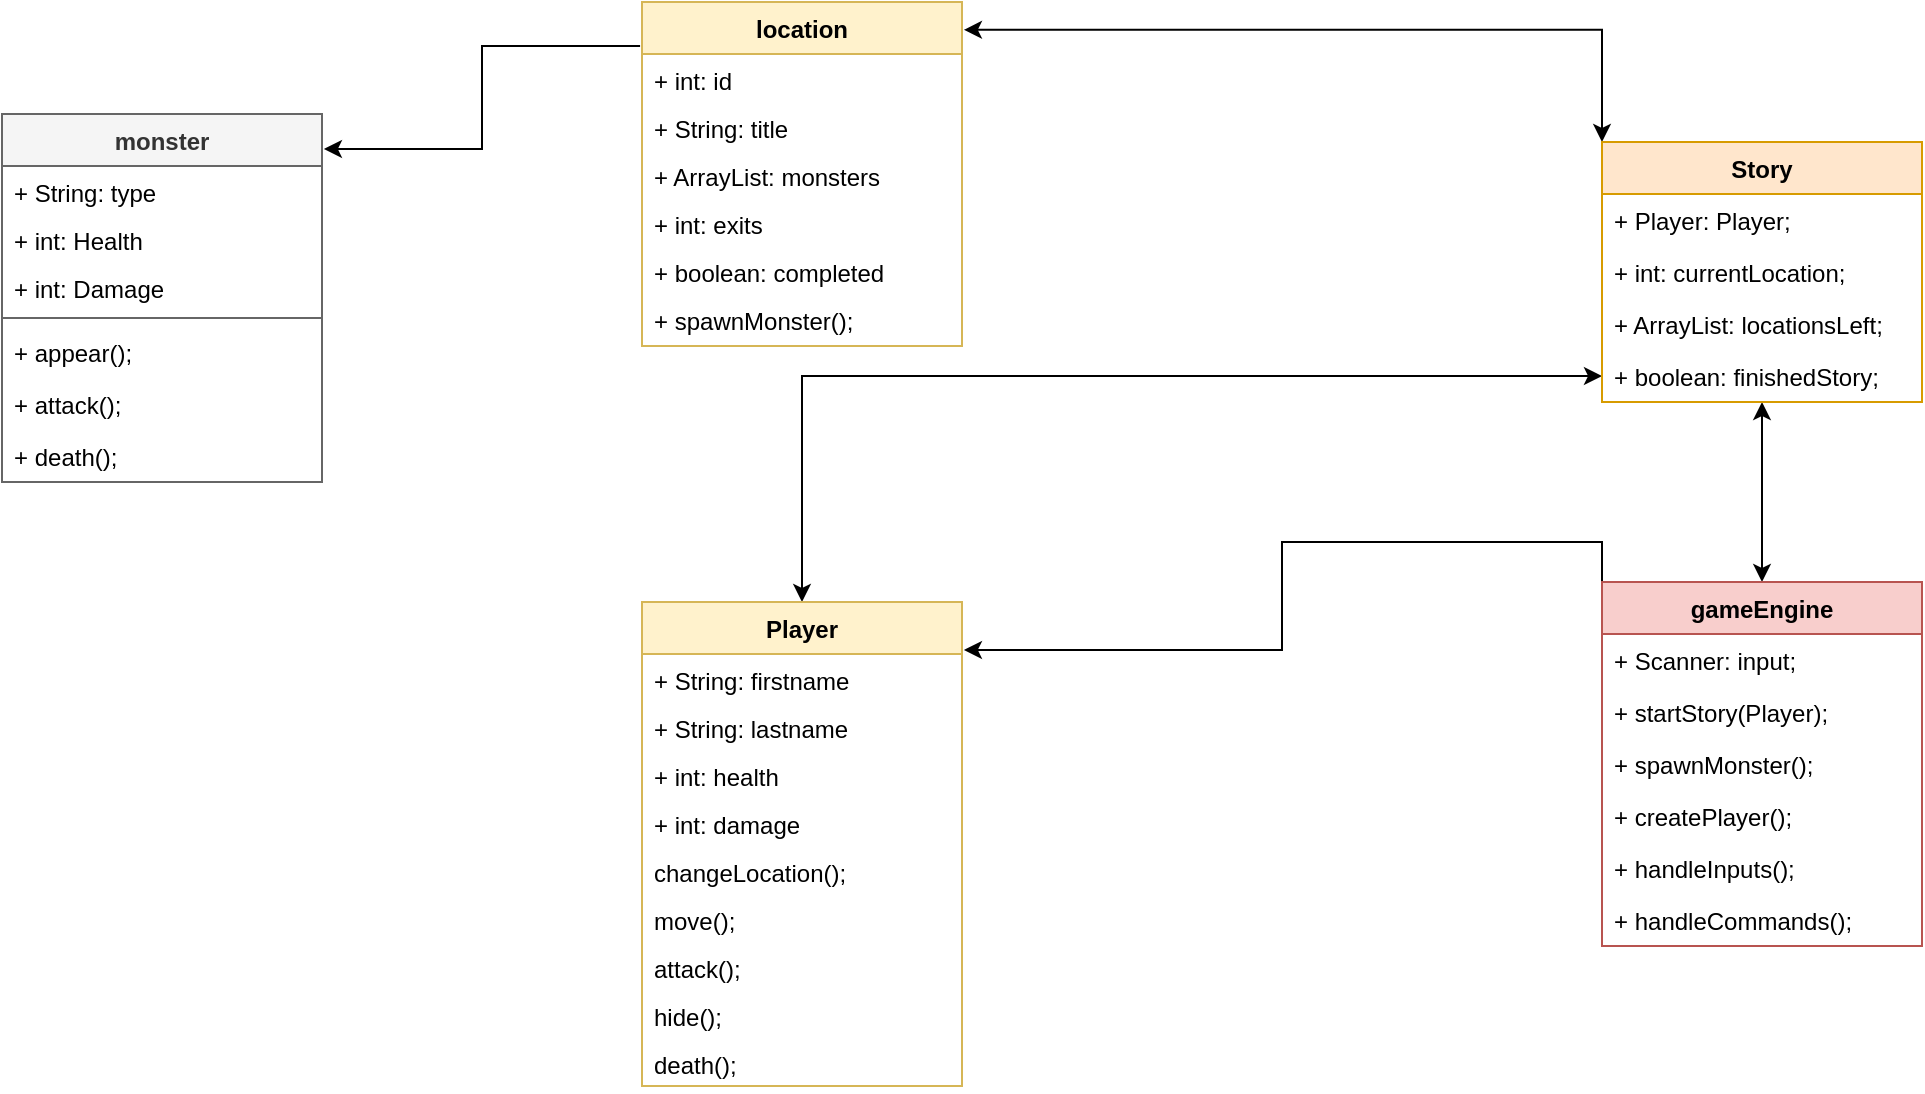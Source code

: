 <mxfile version="20.8.13" type="device"><diagram name="Seite-1" id="9ebqjRjKR0JVEA_qRsQZ"><mxGraphModel dx="2261" dy="774" grid="1" gridSize="10" guides="1" tooltips="1" connect="1" arrows="1" fold="1" page="1" pageScale="1" pageWidth="827" pageHeight="1169" math="0" shadow="0"><root><mxCell id="0"/><mxCell id="1" parent="0"/><mxCell id="UeqxOeZzToUSJ9laM-8v-1" value="monster" style="swimlane;fontStyle=1;align=center;verticalAlign=top;childLayout=stackLayout;horizontal=1;startSize=26;horizontalStack=0;resizeParent=1;resizeParentMax=0;resizeLast=0;collapsible=1;marginBottom=0;fillColor=#f5f5f5;fontColor=#333333;strokeColor=#666666;" vertex="1" parent="1"><mxGeometry x="-120" y="606" width="160" height="184" as="geometry"/></mxCell><mxCell id="UeqxOeZzToUSJ9laM-8v-2" value="+ String: type" style="text;strokeColor=none;fillColor=none;align=left;verticalAlign=top;spacingLeft=4;spacingRight=4;overflow=hidden;rotatable=0;points=[[0,0.5],[1,0.5]];portConstraint=eastwest;" vertex="1" parent="UeqxOeZzToUSJ9laM-8v-1"><mxGeometry y="26" width="160" height="24" as="geometry"/></mxCell><mxCell id="UeqxOeZzToUSJ9laM-8v-5" value="+ int: Health" style="text;strokeColor=none;fillColor=none;align=left;verticalAlign=top;spacingLeft=4;spacingRight=4;overflow=hidden;rotatable=0;points=[[0,0.5],[1,0.5]];portConstraint=eastwest;" vertex="1" parent="UeqxOeZzToUSJ9laM-8v-1"><mxGeometry y="50" width="160" height="24" as="geometry"/></mxCell><mxCell id="UeqxOeZzToUSJ9laM-8v-6" value="+ int: Damage" style="text;strokeColor=none;fillColor=none;align=left;verticalAlign=top;spacingLeft=4;spacingRight=4;overflow=hidden;rotatable=0;points=[[0,0.5],[1,0.5]];portConstraint=eastwest;" vertex="1" parent="UeqxOeZzToUSJ9laM-8v-1"><mxGeometry y="74" width="160" height="24" as="geometry"/></mxCell><mxCell id="UeqxOeZzToUSJ9laM-8v-3" value="" style="line;strokeWidth=1;fillColor=none;align=left;verticalAlign=middle;spacingTop=-1;spacingLeft=3;spacingRight=3;rotatable=0;labelPosition=right;points=[];portConstraint=eastwest;strokeColor=inherit;" vertex="1" parent="UeqxOeZzToUSJ9laM-8v-1"><mxGeometry y="98" width="160" height="8" as="geometry"/></mxCell><mxCell id="UeqxOeZzToUSJ9laM-8v-4" value="+ appear();&#xA;" style="text;strokeColor=none;fillColor=none;align=left;verticalAlign=top;spacingLeft=4;spacingRight=4;overflow=hidden;rotatable=0;points=[[0,0.5],[1,0.5]];portConstraint=eastwest;" vertex="1" parent="UeqxOeZzToUSJ9laM-8v-1"><mxGeometry y="106" width="160" height="26" as="geometry"/></mxCell><mxCell id="UeqxOeZzToUSJ9laM-8v-7" value="+ attack();&#xA;" style="text;strokeColor=none;fillColor=none;align=left;verticalAlign=top;spacingLeft=4;spacingRight=4;overflow=hidden;rotatable=0;points=[[0,0.5],[1,0.5]];portConstraint=eastwest;" vertex="1" parent="UeqxOeZzToUSJ9laM-8v-1"><mxGeometry y="132" width="160" height="26" as="geometry"/></mxCell><mxCell id="UeqxOeZzToUSJ9laM-8v-120" value="+ death();&#xA;" style="text;strokeColor=none;fillColor=none;align=left;verticalAlign=top;spacingLeft=4;spacingRight=4;overflow=hidden;rotatable=0;points=[[0,0.5],[1,0.5]];portConstraint=eastwest;" vertex="1" parent="UeqxOeZzToUSJ9laM-8v-1"><mxGeometry y="158" width="160" height="26" as="geometry"/></mxCell><mxCell id="UeqxOeZzToUSJ9laM-8v-119" style="edgeStyle=orthogonalEdgeStyle;rounded=0;orthogonalLoop=1;jettySize=auto;html=1;exitX=-0.006;exitY=-0.167;exitDx=0;exitDy=0;entryX=1.006;entryY=0.095;entryDx=0;entryDy=0;entryPerimeter=0;startArrow=none;startFill=0;exitPerimeter=0;" edge="1" parent="1" source="UeqxOeZzToUSJ9laM-8v-17" target="UeqxOeZzToUSJ9laM-8v-1"><mxGeometry relative="1" as="geometry"/></mxCell><mxCell id="UeqxOeZzToUSJ9laM-8v-16" value="location" style="swimlane;fontStyle=1;align=center;verticalAlign=top;childLayout=stackLayout;horizontal=1;startSize=26;horizontalStack=0;resizeParent=1;resizeParentMax=0;resizeLast=0;collapsible=1;marginBottom=0;fillColor=#fff2cc;strokeColor=#d6b656;" vertex="1" parent="1"><mxGeometry x="200" y="550" width="160" height="172" as="geometry"/></mxCell><mxCell id="UeqxOeZzToUSJ9laM-8v-17" value="+ int: id" style="text;strokeColor=none;fillColor=none;align=left;verticalAlign=top;spacingLeft=4;spacingRight=4;overflow=hidden;rotatable=0;points=[[0,0.5],[1,0.5]];portConstraint=eastwest;" vertex="1" parent="UeqxOeZzToUSJ9laM-8v-16"><mxGeometry y="26" width="160" height="24" as="geometry"/></mxCell><mxCell id="UeqxOeZzToUSJ9laM-8v-18" value="+ String: title" style="text;strokeColor=none;fillColor=none;align=left;verticalAlign=top;spacingLeft=4;spacingRight=4;overflow=hidden;rotatable=0;points=[[0,0.5],[1,0.5]];portConstraint=eastwest;" vertex="1" parent="UeqxOeZzToUSJ9laM-8v-16"><mxGeometry y="50" width="160" height="24" as="geometry"/></mxCell><mxCell id="UeqxOeZzToUSJ9laM-8v-54" value="+ ArrayList: monsters" style="text;strokeColor=none;fillColor=none;align=left;verticalAlign=top;spacingLeft=4;spacingRight=4;overflow=hidden;rotatable=0;points=[[0,0.5],[1,0.5]];portConstraint=eastwest;" vertex="1" parent="UeqxOeZzToUSJ9laM-8v-16"><mxGeometry y="74" width="160" height="24" as="geometry"/></mxCell><mxCell id="UeqxOeZzToUSJ9laM-8v-59" value="+ int: exits" style="text;strokeColor=none;fillColor=none;align=left;verticalAlign=top;spacingLeft=4;spacingRight=4;overflow=hidden;rotatable=0;points=[[0,0.5],[1,0.5]];portConstraint=eastwest;" vertex="1" parent="UeqxOeZzToUSJ9laM-8v-16"><mxGeometry y="98" width="160" height="24" as="geometry"/></mxCell><mxCell id="UeqxOeZzToUSJ9laM-8v-32" value="+ boolean: completed" style="text;strokeColor=none;fillColor=none;align=left;verticalAlign=top;spacingLeft=4;spacingRight=4;overflow=hidden;rotatable=0;points=[[0,0.5],[1,0.5]];portConstraint=eastwest;" vertex="1" parent="UeqxOeZzToUSJ9laM-8v-16"><mxGeometry y="122" width="160" height="24" as="geometry"/></mxCell><mxCell id="UeqxOeZzToUSJ9laM-8v-97" value="+ spawnMonster();&#xA;" style="text;strokeColor=none;fillColor=none;align=left;verticalAlign=top;spacingLeft=4;spacingRight=4;overflow=hidden;rotatable=0;points=[[0,0.5],[1,0.5]];portConstraint=eastwest;" vertex="1" parent="UeqxOeZzToUSJ9laM-8v-16"><mxGeometry y="146" width="160" height="26" as="geometry"/></mxCell><mxCell id="UeqxOeZzToUSJ9laM-8v-121" style="edgeStyle=orthogonalEdgeStyle;rounded=0;orthogonalLoop=1;jettySize=auto;html=1;exitX=0;exitY=0;exitDx=0;exitDy=0;entryX=1.006;entryY=0.099;entryDx=0;entryDy=0;entryPerimeter=0;startArrow=none;startFill=0;" edge="1" parent="1" source="UeqxOeZzToUSJ9laM-8v-23" target="UeqxOeZzToUSJ9laM-8v-37"><mxGeometry relative="1" as="geometry"/></mxCell><mxCell id="UeqxOeZzToUSJ9laM-8v-122" style="edgeStyle=orthogonalEdgeStyle;rounded=0;orthogonalLoop=1;jettySize=auto;html=1;exitX=0.5;exitY=0;exitDx=0;exitDy=0;entryX=0.5;entryY=1;entryDx=0;entryDy=0;startArrow=classic;startFill=1;" edge="1" parent="1" source="UeqxOeZzToUSJ9laM-8v-23" target="UeqxOeZzToUSJ9laM-8v-78"><mxGeometry relative="1" as="geometry"/></mxCell><mxCell id="UeqxOeZzToUSJ9laM-8v-23" value="gameEngine" style="swimlane;fontStyle=1;align=center;verticalAlign=top;childLayout=stackLayout;horizontal=1;startSize=26;horizontalStack=0;resizeParent=1;resizeParentMax=0;resizeLast=0;collapsible=1;marginBottom=0;fillColor=#f8cecc;strokeColor=#b85450;" vertex="1" parent="1"><mxGeometry x="680" y="840" width="160" height="182" as="geometry"/></mxCell><mxCell id="UeqxOeZzToUSJ9laM-8v-123" value="+ Scanner: input;&#xA;" style="text;strokeColor=none;fillColor=none;align=left;verticalAlign=top;spacingLeft=4;spacingRight=4;overflow=hidden;rotatable=0;points=[[0,0.5],[1,0.5]];portConstraint=eastwest;" vertex="1" parent="UeqxOeZzToUSJ9laM-8v-23"><mxGeometry y="26" width="160" height="26" as="geometry"/></mxCell><mxCell id="UeqxOeZzToUSJ9laM-8v-112" value="+ startStory(Player);" style="text;strokeColor=none;fillColor=none;align=left;verticalAlign=top;spacingLeft=4;spacingRight=4;overflow=hidden;rotatable=0;points=[[0,0.5],[1,0.5]];portConstraint=eastwest;" vertex="1" parent="UeqxOeZzToUSJ9laM-8v-23"><mxGeometry y="52" width="160" height="26" as="geometry"/></mxCell><mxCell id="UeqxOeZzToUSJ9laM-8v-28" value="+ spawnMonster();&#xA;" style="text;strokeColor=none;fillColor=none;align=left;verticalAlign=top;spacingLeft=4;spacingRight=4;overflow=hidden;rotatable=0;points=[[0,0.5],[1,0.5]];portConstraint=eastwest;" vertex="1" parent="UeqxOeZzToUSJ9laM-8v-23"><mxGeometry y="78" width="160" height="26" as="geometry"/></mxCell><mxCell id="UeqxOeZzToUSJ9laM-8v-29" value="+ createPlayer();&#xA;" style="text;strokeColor=none;fillColor=none;align=left;verticalAlign=top;spacingLeft=4;spacingRight=4;overflow=hidden;rotatable=0;points=[[0,0.5],[1,0.5]];portConstraint=eastwest;" vertex="1" parent="UeqxOeZzToUSJ9laM-8v-23"><mxGeometry y="104" width="160" height="26" as="geometry"/></mxCell><mxCell id="UeqxOeZzToUSJ9laM-8v-41" value="+ handleInputs();&#xA;" style="text;strokeColor=none;fillColor=none;align=left;verticalAlign=top;spacingLeft=4;spacingRight=4;overflow=hidden;rotatable=0;points=[[0,0.5],[1,0.5]];portConstraint=eastwest;" vertex="1" parent="UeqxOeZzToUSJ9laM-8v-23"><mxGeometry y="130" width="160" height="26" as="geometry"/></mxCell><mxCell id="UeqxOeZzToUSJ9laM-8v-42" value="+ handleCommands();&#xA;" style="text;strokeColor=none;fillColor=none;align=left;verticalAlign=top;spacingLeft=4;spacingRight=4;overflow=hidden;rotatable=0;points=[[0,0.5],[1,0.5]];portConstraint=eastwest;" vertex="1" parent="UeqxOeZzToUSJ9laM-8v-23"><mxGeometry y="156" width="160" height="26" as="geometry"/></mxCell><mxCell id="UeqxOeZzToUSJ9laM-8v-124" style="edgeStyle=orthogonalEdgeStyle;rounded=0;orthogonalLoop=1;jettySize=auto;html=1;exitX=0.5;exitY=0;exitDx=0;exitDy=0;entryX=0;entryY=0.5;entryDx=0;entryDy=0;startArrow=classic;startFill=1;" edge="1" parent="1" source="UeqxOeZzToUSJ9laM-8v-37" target="UeqxOeZzToUSJ9laM-8v-88"><mxGeometry relative="1" as="geometry"/></mxCell><mxCell id="UeqxOeZzToUSJ9laM-8v-37" value="Player" style="swimlane;fontStyle=1;align=center;verticalAlign=top;childLayout=stackLayout;horizontal=1;startSize=26;horizontalStack=0;resizeParent=1;resizeParentMax=0;resizeLast=0;collapsible=1;marginBottom=0;fillColor=#fff2cc;strokeColor=#d6b656;" vertex="1" parent="1"><mxGeometry x="200" y="850" width="160" height="242" as="geometry"/></mxCell><mxCell id="UeqxOeZzToUSJ9laM-8v-38" value="+ String: firstname" style="text;strokeColor=none;fillColor=none;align=left;verticalAlign=top;spacingLeft=4;spacingRight=4;overflow=hidden;rotatable=0;points=[[0,0.5],[1,0.5]];portConstraint=eastwest;" vertex="1" parent="UeqxOeZzToUSJ9laM-8v-37"><mxGeometry y="26" width="160" height="24" as="geometry"/></mxCell><mxCell id="UeqxOeZzToUSJ9laM-8v-39" value="+ String: lastname" style="text;strokeColor=none;fillColor=none;align=left;verticalAlign=top;spacingLeft=4;spacingRight=4;overflow=hidden;rotatable=0;points=[[0,0.5],[1,0.5]];portConstraint=eastwest;" vertex="1" parent="UeqxOeZzToUSJ9laM-8v-37"><mxGeometry y="50" width="160" height="24" as="geometry"/></mxCell><mxCell id="UeqxOeZzToUSJ9laM-8v-40" value="+ int: health" style="text;strokeColor=none;fillColor=none;align=left;verticalAlign=top;spacingLeft=4;spacingRight=4;overflow=hidden;rotatable=0;points=[[0,0.5],[1,0.5]];portConstraint=eastwest;" vertex="1" parent="UeqxOeZzToUSJ9laM-8v-37"><mxGeometry y="74" width="160" height="24" as="geometry"/></mxCell><mxCell id="UeqxOeZzToUSJ9laM-8v-45" value="+ int: damage" style="text;strokeColor=none;fillColor=none;align=left;verticalAlign=top;spacingLeft=4;spacingRight=4;overflow=hidden;rotatable=0;points=[[0,0.5],[1,0.5]];portConstraint=eastwest;" vertex="1" parent="UeqxOeZzToUSJ9laM-8v-37"><mxGeometry y="98" width="160" height="24" as="geometry"/></mxCell><mxCell id="UeqxOeZzToUSJ9laM-8v-46" value="changeLocation();" style="text;strokeColor=none;fillColor=none;align=left;verticalAlign=top;spacingLeft=4;spacingRight=4;overflow=hidden;rotatable=0;points=[[0,0.5],[1,0.5]];portConstraint=eastwest;" vertex="1" parent="UeqxOeZzToUSJ9laM-8v-37"><mxGeometry y="122" width="160" height="24" as="geometry"/></mxCell><mxCell id="UeqxOeZzToUSJ9laM-8v-77" value="move();" style="text;strokeColor=none;fillColor=none;align=left;verticalAlign=top;spacingLeft=4;spacingRight=4;overflow=hidden;rotatable=0;points=[[0,0.5],[1,0.5]];portConstraint=eastwest;" vertex="1" parent="UeqxOeZzToUSJ9laM-8v-37"><mxGeometry y="146" width="160" height="24" as="geometry"/></mxCell><mxCell id="UeqxOeZzToUSJ9laM-8v-47" value="attack();" style="text;strokeColor=none;fillColor=none;align=left;verticalAlign=top;spacingLeft=4;spacingRight=4;overflow=hidden;rotatable=0;points=[[0,0.5],[1,0.5]];portConstraint=eastwest;" vertex="1" parent="UeqxOeZzToUSJ9laM-8v-37"><mxGeometry y="170" width="160" height="24" as="geometry"/></mxCell><mxCell id="UeqxOeZzToUSJ9laM-8v-48" value="hide();" style="text;strokeColor=none;fillColor=none;align=left;verticalAlign=top;spacingLeft=4;spacingRight=4;overflow=hidden;rotatable=0;points=[[0,0.5],[1,0.5]];portConstraint=eastwest;" vertex="1" parent="UeqxOeZzToUSJ9laM-8v-37"><mxGeometry y="194" width="160" height="24" as="geometry"/></mxCell><mxCell id="UeqxOeZzToUSJ9laM-8v-89" value="death();" style="text;strokeColor=none;fillColor=none;align=left;verticalAlign=top;spacingLeft=4;spacingRight=4;overflow=hidden;rotatable=0;points=[[0,0.5],[1,0.5]];portConstraint=eastwest;" vertex="1" parent="UeqxOeZzToUSJ9laM-8v-37"><mxGeometry y="218" width="160" height="24" as="geometry"/></mxCell><mxCell id="UeqxOeZzToUSJ9laM-8v-118" style="edgeStyle=orthogonalEdgeStyle;rounded=0;orthogonalLoop=1;jettySize=auto;html=1;exitX=0;exitY=0;exitDx=0;exitDy=0;entryX=1.006;entryY=0.081;entryDx=0;entryDy=0;entryPerimeter=0;startArrow=classic;startFill=1;" edge="1" parent="1" source="UeqxOeZzToUSJ9laM-8v-78" target="UeqxOeZzToUSJ9laM-8v-16"><mxGeometry relative="1" as="geometry"/></mxCell><mxCell id="UeqxOeZzToUSJ9laM-8v-78" value="Story" style="swimlane;fontStyle=1;align=center;verticalAlign=top;childLayout=stackLayout;horizontal=1;startSize=26;horizontalStack=0;resizeParent=1;resizeParentMax=0;resizeLast=0;collapsible=1;marginBottom=0;fillColor=#ffe6cc;strokeColor=#d79b00;" vertex="1" parent="1"><mxGeometry x="680" y="620" width="160" height="130" as="geometry"/></mxCell><mxCell id="UeqxOeZzToUSJ9laM-8v-106" value="+ Player: Player;&#xA;" style="text;strokeColor=none;fillColor=none;align=left;verticalAlign=top;spacingLeft=4;spacingRight=4;overflow=hidden;rotatable=0;points=[[0,0.5],[1,0.5]];portConstraint=eastwest;" vertex="1" parent="UeqxOeZzToUSJ9laM-8v-78"><mxGeometry y="26" width="160" height="26" as="geometry"/></mxCell><mxCell id="UeqxOeZzToUSJ9laM-8v-79" value="+ int: currentLocation;&#xA;" style="text;strokeColor=none;fillColor=none;align=left;verticalAlign=top;spacingLeft=4;spacingRight=4;overflow=hidden;rotatable=0;points=[[0,0.5],[1,0.5]];portConstraint=eastwest;" vertex="1" parent="UeqxOeZzToUSJ9laM-8v-78"><mxGeometry y="52" width="160" height="26" as="geometry"/></mxCell><mxCell id="UeqxOeZzToUSJ9laM-8v-80" value="+ ArrayList: locationsLeft;&#xA;" style="text;strokeColor=none;fillColor=none;align=left;verticalAlign=top;spacingLeft=4;spacingRight=4;overflow=hidden;rotatable=0;points=[[0,0.5],[1,0.5]];portConstraint=eastwest;" vertex="1" parent="UeqxOeZzToUSJ9laM-8v-78"><mxGeometry y="78" width="160" height="26" as="geometry"/></mxCell><mxCell id="UeqxOeZzToUSJ9laM-8v-88" value="+ boolean: finishedStory;&#xA;" style="text;strokeColor=none;fillColor=none;align=left;verticalAlign=top;spacingLeft=4;spacingRight=4;overflow=hidden;rotatable=0;points=[[0,0.5],[1,0.5]];portConstraint=eastwest;" vertex="1" parent="UeqxOeZzToUSJ9laM-8v-78"><mxGeometry y="104" width="160" height="26" as="geometry"/></mxCell></root></mxGraphModel></diagram></mxfile>